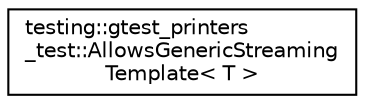 digraph "Graphical Class Hierarchy"
{
  edge [fontname="Helvetica",fontsize="10",labelfontname="Helvetica",labelfontsize="10"];
  node [fontname="Helvetica",fontsize="10",shape=record];
  rankdir="LR";
  Node1 [label="testing::gtest_printers\l_test::AllowsGenericStreaming\lTemplate\< T \>",height=0.2,width=0.4,color="black", fillcolor="white", style="filled",URL="$classtesting_1_1gtest__printers__test_1_1_allows_generic_streaming_template.html"];
}
